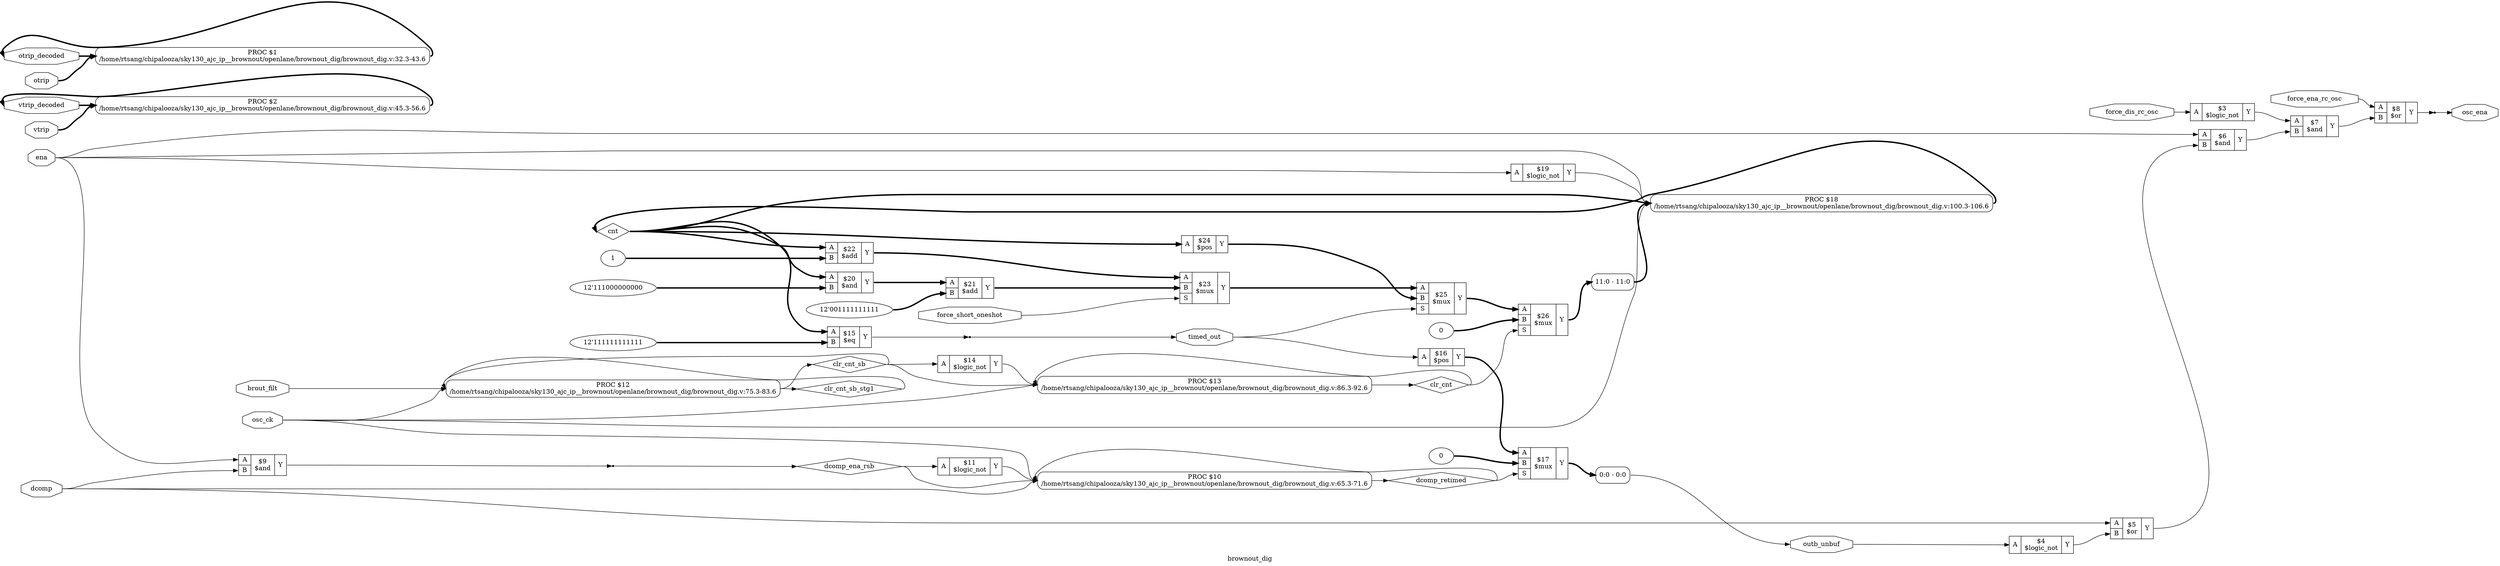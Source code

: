 digraph "brownout_dig" {
label="brownout_dig";
rankdir="LR";
remincross=true;
n30 [ shape=diamond, label="cnt", color="black", fontcolor="black" ];
n31 [ shape=diamond, label="clr_cnt", color="black", fontcolor="black" ];
n32 [ shape=diamond, label="clr_cnt_sb", color="black", fontcolor="black" ];
n33 [ shape=diamond, label="clr_cnt_sb_stg1", color="black", fontcolor="black" ];
n34 [ shape=diamond, label="dcomp_retimed", color="black", fontcolor="black" ];
n35 [ shape=diamond, label="dcomp_ena_rsb", color="black", fontcolor="black" ];
n36 [ shape=octagon, label="timed_out", color="black", fontcolor="black" ];
n37 [ shape=octagon, label="vtrip_decoded", color="black", fontcolor="black" ];
n38 [ shape=octagon, label="otrip_decoded", color="black", fontcolor="black" ];
n39 [ shape=octagon, label="outb_unbuf", color="black", fontcolor="black" ];
n40 [ shape=octagon, label="osc_ena", color="black", fontcolor="black" ];
n41 [ shape=octagon, label="osc_ck", color="black", fontcolor="black" ];
n42 [ shape=octagon, label="brout_filt", color="black", fontcolor="black" ];
n43 [ shape=octagon, label="dcomp", color="black", fontcolor="black" ];
n44 [ shape=octagon, label="force_short_oneshot", color="black", fontcolor="black" ];
n45 [ shape=octagon, label="force_dis_rc_osc", color="black", fontcolor="black" ];
n46 [ shape=octagon, label="force_ena_rc_osc", color="black", fontcolor="black" ];
n47 [ shape=octagon, label="ena", color="black", fontcolor="black" ];
n48 [ shape=octagon, label="vtrip", color="black", fontcolor="black" ];
n49 [ shape=octagon, label="otrip", color="black", fontcolor="black" ];
v0 [ label="0" ];
c54 [ shape=record, label="{{<p50> A|<p51> B|<p52> S}|$26\n$mux|{<p53> Y}}",  ];
c55 [ shape=record, label="{{<p50> A|<p51> B|<p52> S}|$25\n$mux|{<p53> Y}}",  ];
c56 [ shape=record, label="{{<p50> A}|$24\n$pos|{<p53> Y}}",  ];
c57 [ shape=record, label="{{<p50> A|<p51> B|<p52> S}|$23\n$mux|{<p53> Y}}",  ];
v1 [ label="1" ];
c58 [ shape=record, label="{{<p50> A|<p51> B}|$22\n$add|{<p53> Y}}",  ];
v2 [ label="12'001111111111" ];
c59 [ shape=record, label="{{<p50> A|<p51> B}|$21\n$add|{<p53> Y}}",  ];
v3 [ label="12'111000000000" ];
c60 [ shape=record, label="{{<p50> A|<p51> B}|$20\n$and|{<p53> Y}}",  ];
c61 [ shape=record, label="{{<p50> A}|$19\n$logic_not|{<p53> Y}}",  ];
v4 [ label="0" ];
c62 [ shape=record, label="{{<p50> A|<p51> B|<p52> S}|$17\n$mux|{<p53> Y}}",  ];
c63 [ shape=record, label="{{<p50> A}|$16\n$pos|{<p53> Y}}",  ];
v5 [ label="12'111111111111" ];
c64 [ shape=record, label="{{<p50> A|<p51> B}|$15\n$eq|{<p53> Y}}",  ];
c65 [ shape=record, label="{{<p50> A}|$14\n$logic_not|{<p53> Y}}",  ];
c66 [ shape=record, label="{{<p50> A}|$11\n$logic_not|{<p53> Y}}",  ];
c67 [ shape=record, label="{{<p50> A|<p51> B}|$9\n$and|{<p53> Y}}",  ];
c68 [ shape=record, label="{{<p50> A|<p51> B}|$8\n$or|{<p53> Y}}",  ];
c69 [ shape=record, label="{{<p50> A|<p51> B}|$7\n$and|{<p53> Y}}",  ];
c70 [ shape=record, label="{{<p50> A|<p51> B}|$6\n$and|{<p53> Y}}",  ];
c71 [ shape=record, label="{{<p50> A|<p51> B}|$5\n$or|{<p53> Y}}",  ];
c72 [ shape=record, label="{{<p50> A}|$4\n$logic_not|{<p53> Y}}",  ];
c73 [ shape=record, label="{{<p50> A}|$3\n$logic_not|{<p53> Y}}",  ];
x7 [ shape=record, style=rounded, label="<s0> 11:0 - 11:0 ", color="black", fontcolor="black" ];
p6 [shape=box, style=rounded, label="PROC $18\n/home/rtsang/chipalooza/sky130_ajc_ip__brownout/openlane/brownout_dig/brownout_dig.v:100.3-106.6", ];
p8 [shape=box, style=rounded, label="PROC $13\n/home/rtsang/chipalooza/sky130_ajc_ip__brownout/openlane/brownout_dig/brownout_dig.v:86.3-92.6", ];
p9 [shape=box, style=rounded, label="PROC $12\n/home/rtsang/chipalooza/sky130_ajc_ip__brownout/openlane/brownout_dig/brownout_dig.v:75.3-83.6", ];
p10 [shape=box, style=rounded, label="PROC $10\n/home/rtsang/chipalooza/sky130_ajc_ip__brownout/openlane/brownout_dig/brownout_dig.v:65.3-71.6", ];
p11 [shape=box, style=rounded, label="PROC $2\n/home/rtsang/chipalooza/sky130_ajc_ip__brownout/openlane/brownout_dig/brownout_dig.v:45.3-56.6", ];
p12 [shape=box, style=rounded, label="PROC $1\n/home/rtsang/chipalooza/sky130_ajc_ip__brownout/openlane/brownout_dig/brownout_dig.v:32.3-43.6", ];
x13 [shape=point, ];
x14 [shape=point, ];
x15 [shape=point, ];
x16 [ shape=record, style=rounded, label="<s0> 0:0 - 0:0 ", color="black", fontcolor="black" ];
c54:p53:e -> x7:s0:w [color="black", fontcolor="black", style="setlinewidth(3)", label=""];
c62:p53:e -> x16:s0:w [color="black", fontcolor="black", style="setlinewidth(3)", label=""];
c63:p53:e -> c62:p50:w [color="black", fontcolor="black", style="setlinewidth(3)", label=""];
c64:p53:e -> x15:w [color="black", fontcolor="black", label=""];
c65:p53:e -> p8:w [color="black", fontcolor="black", label=""];
c66:p53:e -> p10:w [color="black", fontcolor="black", label=""];
c67:p53:e -> x14:w [color="black", fontcolor="black", label=""];
c55:p53:e -> c54:p50:w [color="black", fontcolor="black", style="setlinewidth(3)", label=""];
c68:p53:e -> x13:w [color="black", fontcolor="black", label=""];
c69:p53:e -> c68:p51:w [color="black", fontcolor="black", label=""];
c70:p53:e -> c69:p51:w [color="black", fontcolor="black", label=""];
c71:p53:e -> c70:p51:w [color="black", fontcolor="black", label=""];
c72:p53:e -> c71:p51:w [color="black", fontcolor="black", label=""];
c73:p53:e -> c69:p50:w [color="black", fontcolor="black", label=""];
c56:p53:e -> c55:p51:w [color="black", fontcolor="black", style="setlinewidth(3)", label=""];
p6:e -> n30:w [color="black", fontcolor="black", style="setlinewidth(3)", label=""];
n30:e -> c56:p50:w [color="black", fontcolor="black", style="setlinewidth(3)", label=""];
n30:e -> c58:p50:w [color="black", fontcolor="black", style="setlinewidth(3)", label=""];
n30:e -> c60:p50:w [color="black", fontcolor="black", style="setlinewidth(3)", label=""];
n30:e -> c64:p50:w [color="black", fontcolor="black", style="setlinewidth(3)", label=""];
n30:e -> p6:w [color="black", fontcolor="black", style="setlinewidth(3)", label=""];
p8:e -> n31:w [color="black", fontcolor="black", label=""];
n31:e -> c54:p52:w [color="black", fontcolor="black", label=""];
n31:e -> p8:w [color="black", fontcolor="black", label=""];
p9:e -> n32:w [color="black", fontcolor="black", label=""];
n32:e -> c65:p50:w [color="black", fontcolor="black", label=""];
n32:e -> p8:w [color="black", fontcolor="black", label=""];
n32:e -> p9:w [color="black", fontcolor="black", label=""];
p9:e -> n33:w [color="black", fontcolor="black", label=""];
n33:e -> p9:w [color="black", fontcolor="black", label=""];
p10:e -> n34:w [color="black", fontcolor="black", label=""];
n34:e -> c62:p52:w [color="black", fontcolor="black", label=""];
n34:e -> p10:w [color="black", fontcolor="black", label=""];
x14:e -> n35:w [color="black", fontcolor="black", label=""];
n35:e -> c66:p50:w [color="black", fontcolor="black", label=""];
n35:e -> p10:w [color="black", fontcolor="black", label=""];
x15:e -> n36:w [color="black", fontcolor="black", label=""];
n36:e -> c55:p52:w [color="black", fontcolor="black", label=""];
n36:e -> c63:p50:w [color="black", fontcolor="black", label=""];
p11:e -> n37:w [color="black", fontcolor="black", style="setlinewidth(3)", label=""];
n37:e -> p11:w [color="black", fontcolor="black", style="setlinewidth(3)", label=""];
p12:e -> n38:w [color="black", fontcolor="black", style="setlinewidth(3)", label=""];
n38:e -> p12:w [color="black", fontcolor="black", style="setlinewidth(3)", label=""];
x16:e -> n39:w [color="black", fontcolor="black", label=""];
n39:e -> c72:p50:w [color="black", fontcolor="black", label=""];
c57:p53:e -> c55:p50:w [color="black", fontcolor="black", style="setlinewidth(3)", label=""];
x13:e -> n40:w [color="black", fontcolor="black", label=""];
n41:e -> p10:w [color="black", fontcolor="black", label=""];
n41:e -> p6:w [color="black", fontcolor="black", label=""];
n41:e -> p8:w [color="black", fontcolor="black", label=""];
n41:e -> p9:w [color="black", fontcolor="black", label=""];
n42:e -> p9:w [color="black", fontcolor="black", label=""];
n43:e -> c67:p51:w [color="black", fontcolor="black", label=""];
n43:e -> c71:p50:w [color="black", fontcolor="black", label=""];
n43:e -> p10:w [color="black", fontcolor="black", label=""];
n44:e -> c57:p52:w [color="black", fontcolor="black", label=""];
n45:e -> c73:p50:w [color="black", fontcolor="black", label=""];
n46:e -> c68:p50:w [color="black", fontcolor="black", label=""];
n47:e -> c61:p50:w [color="black", fontcolor="black", label=""];
n47:e -> c67:p50:w [color="black", fontcolor="black", label=""];
n47:e -> c70:p50:w [color="black", fontcolor="black", label=""];
n47:e -> p6:w [color="black", fontcolor="black", label=""];
n48:e -> p11:w [color="black", fontcolor="black", style="setlinewidth(3)", label=""];
n49:e -> p12:w [color="black", fontcolor="black", style="setlinewidth(3)", label=""];
c58:p53:e -> c57:p50:w [color="black", fontcolor="black", style="setlinewidth(3)", label=""];
c59:p53:e -> c57:p51:w [color="black", fontcolor="black", style="setlinewidth(3)", label=""];
c60:p53:e -> c59:p50:w [color="black", fontcolor="black", style="setlinewidth(3)", label=""];
c61:p53:e -> p6:w [color="black", fontcolor="black", label=""];
v0:e -> c54:p51:w [color="black", fontcolor="black", style="setlinewidth(3)", label=""];
v1:e -> c58:p51:w [color="black", fontcolor="black", style="setlinewidth(3)", label=""];
v2:e -> c59:p51:w [color="black", fontcolor="black", style="setlinewidth(3)", label=""];
v3:e -> c60:p51:w [color="black", fontcolor="black", style="setlinewidth(3)", label=""];
v4:e -> c62:p51:w [color="black", fontcolor="black", style="setlinewidth(3)", label=""];
v5:e -> c64:p51:w [color="black", fontcolor="black", style="setlinewidth(3)", label=""];
x7:e -> p6:w [color="black", fontcolor="black", style="setlinewidth(3)", label=""];
}
